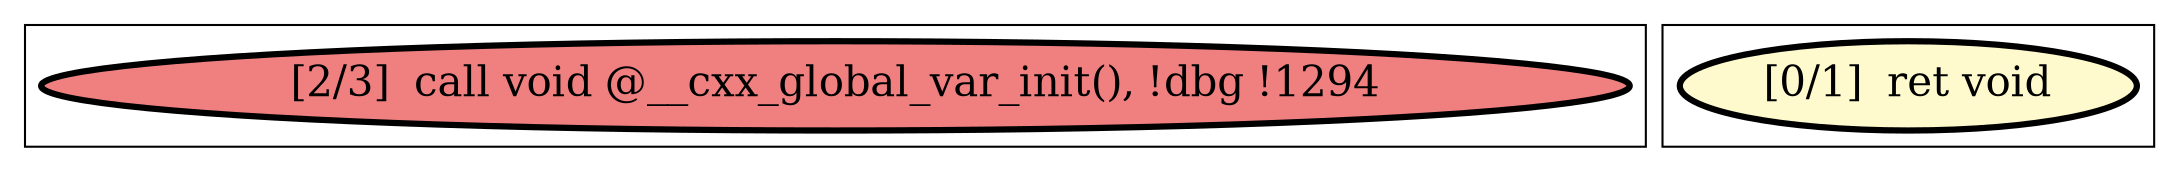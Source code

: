 
digraph G {





subgraph cluster1 {


node647 [penwidth=3.0,fontsize=20,fillcolor=lightcoral,label="[2/3]  call void @__cxx_global_var_init(), !dbg !1294",shape=ellipse,style=filled ]



}

subgraph cluster0 {


node646 [penwidth=3.0,fontsize=20,fillcolor=lemonchiffon,label="[0/1]  ret void",shape=ellipse,style=filled ]



}

}
